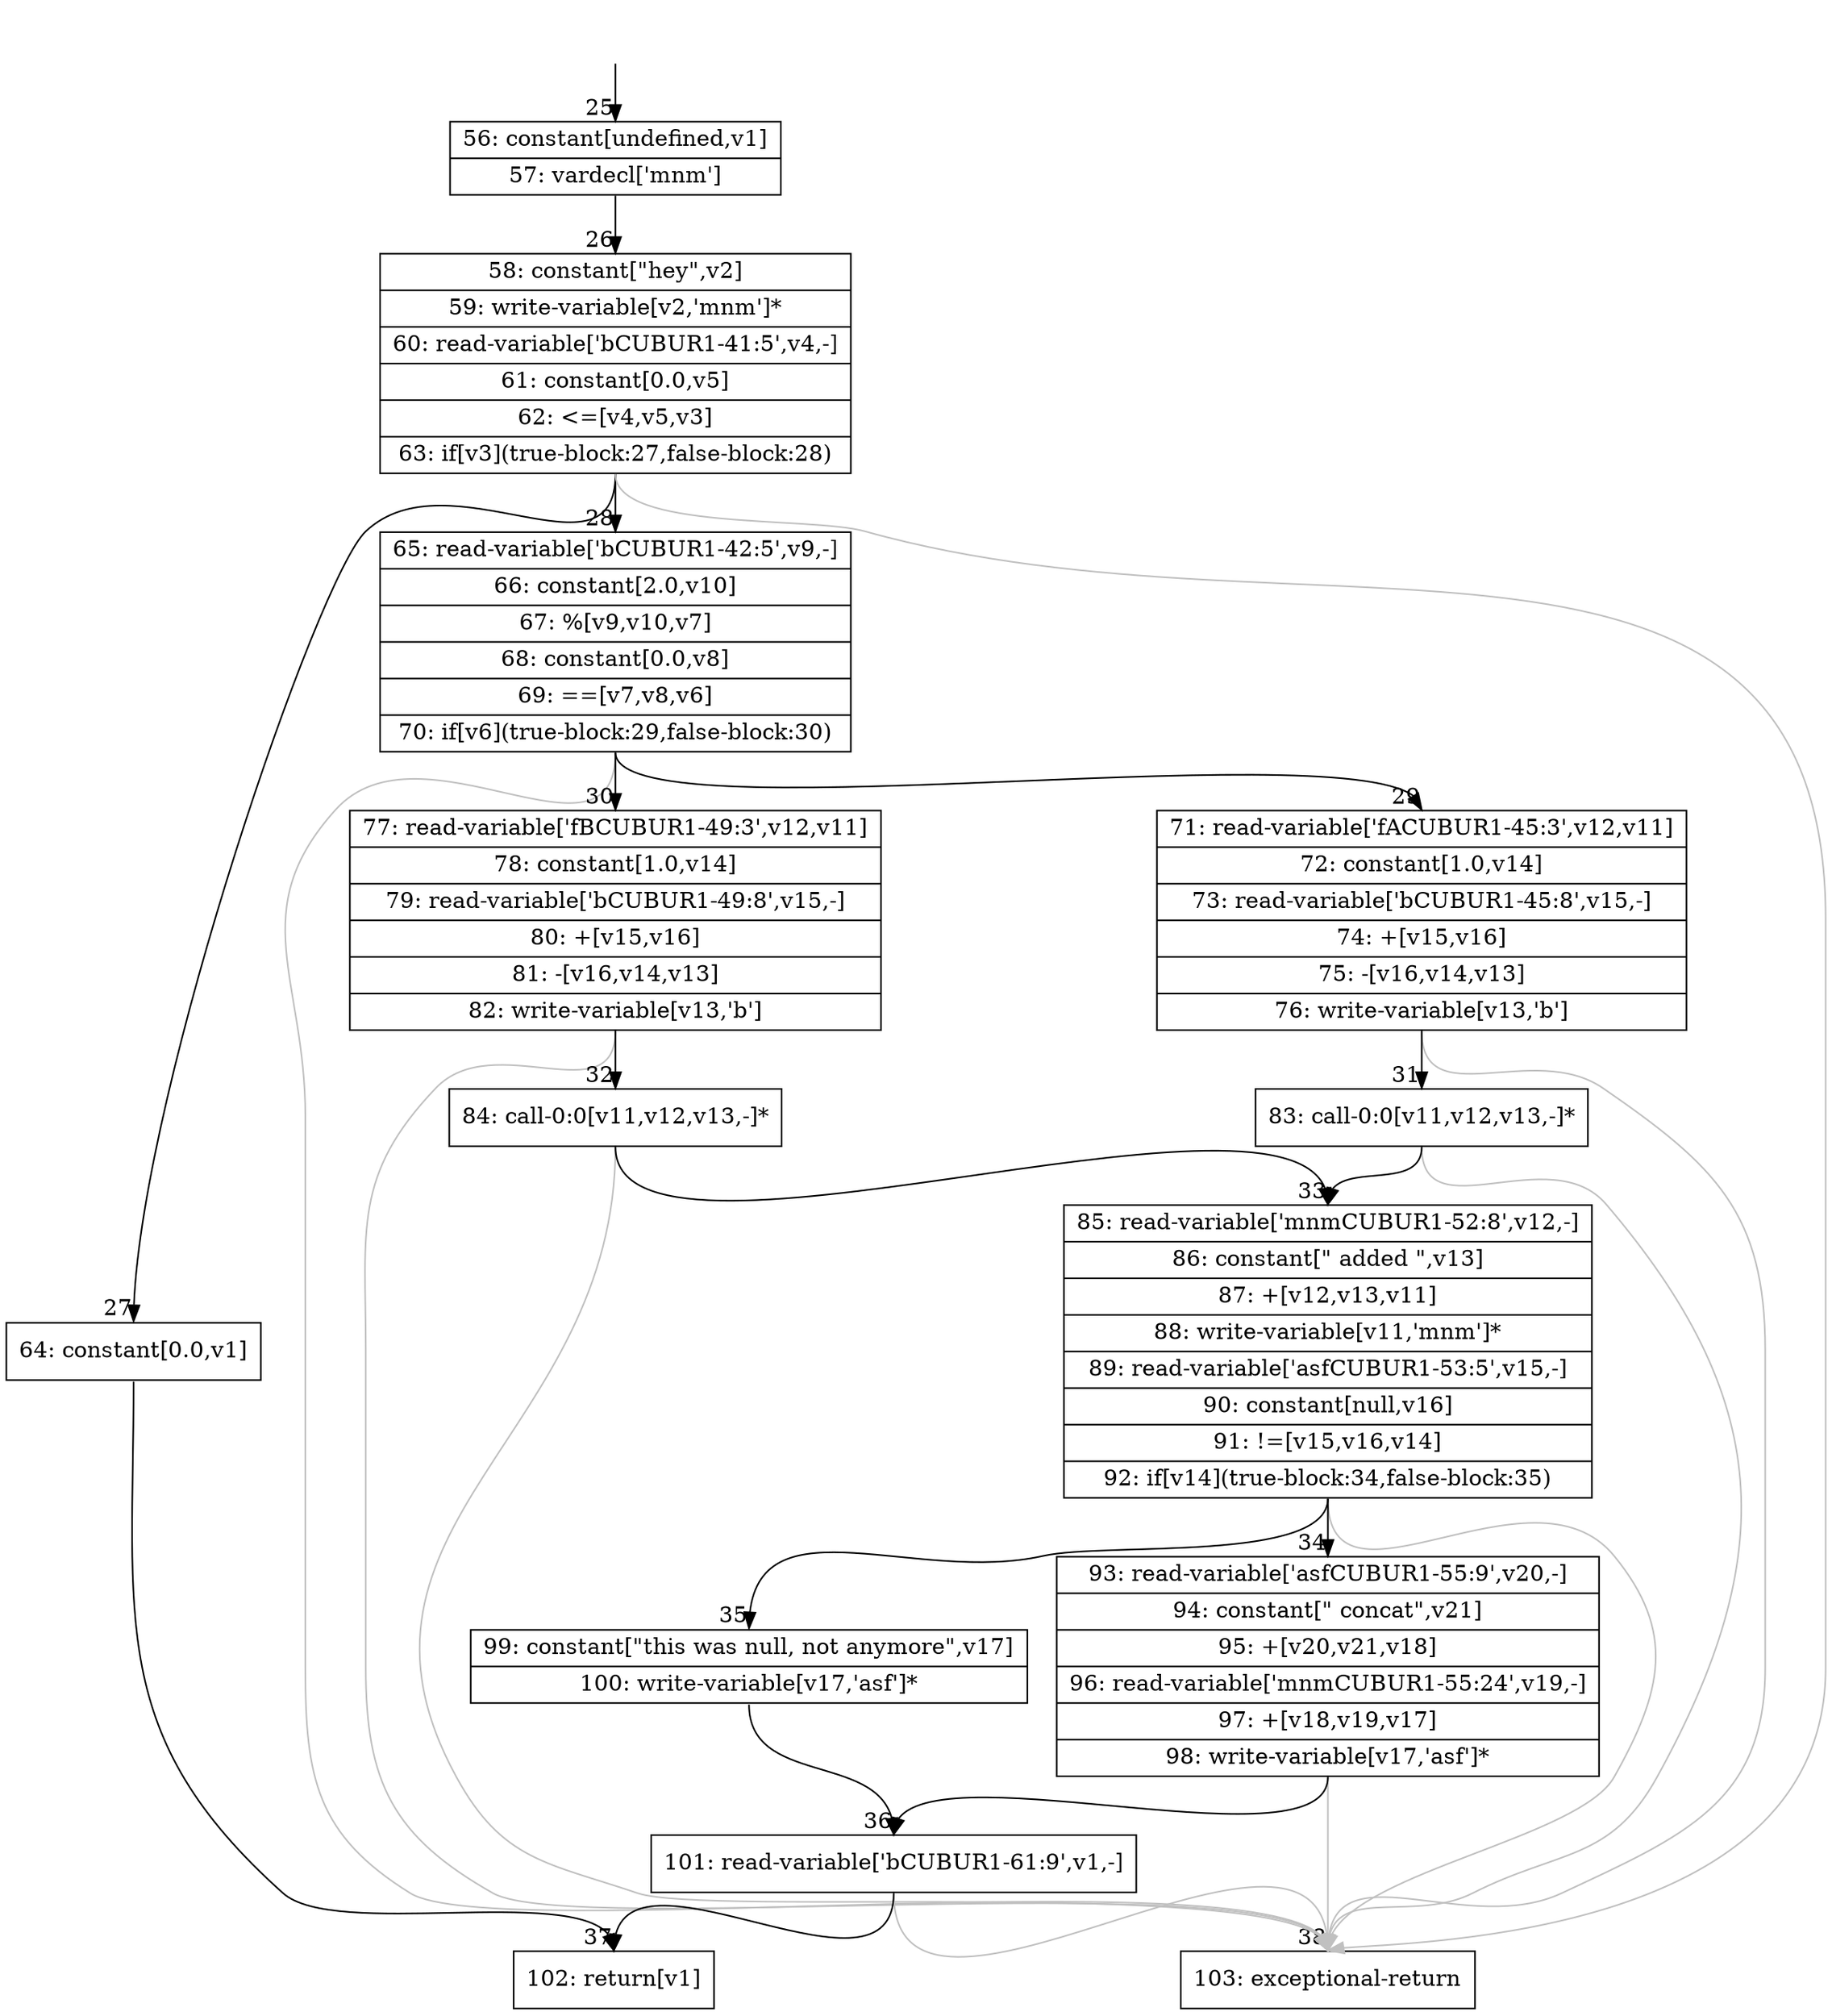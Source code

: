 digraph {
rankdir="TD"
BB_entry3[shape=none,label=""];
BB_entry3 -> BB25 [tailport=s, headport=n, headlabel="    25"]
BB25 [shape=record label="{56: constant[undefined,v1]|57: vardecl['mnm']}" ] 
BB25 -> BB26 [tailport=s, headport=n, headlabel="      26"]
BB26 [shape=record label="{58: constant[\"hey\",v2]|59: write-variable[v2,'mnm']*|60: read-variable['bCUBUR1-41:5',v4,-]|61: constant[0.0,v5]|62: \<=[v4,v5,v3]|63: if[v3](true-block:27,false-block:28)}" ] 
BB26 -> BB27 [tailport=s, headport=n, headlabel="      27"]
BB26 -> BB28 [tailport=s, headport=n, headlabel="      28"]
BB26 -> BB38 [tailport=s, headport=n, color=gray, headlabel="      38"]
BB27 [shape=record label="{64: constant[0.0,v1]}" ] 
BB27 -> BB37 [tailport=s, headport=n, headlabel="      37"]
BB28 [shape=record label="{65: read-variable['bCUBUR1-42:5',v9,-]|66: constant[2.0,v10]|67: %[v9,v10,v7]|68: constant[0.0,v8]|69: ==[v7,v8,v6]|70: if[v6](true-block:29,false-block:30)}" ] 
BB28 -> BB29 [tailport=s, headport=n, headlabel="      29"]
BB28 -> BB30 [tailport=s, headport=n, headlabel="      30"]
BB28 -> BB38 [tailport=s, headport=n, color=gray]
BB29 [shape=record label="{71: read-variable['fACUBUR1-45:3',v12,v11]|72: constant[1.0,v14]|73: read-variable['bCUBUR1-45:8',v15,-]|74: +[v15,v16]|75: -[v16,v14,v13]|76: write-variable[v13,'b']}" ] 
BB29 -> BB31 [tailport=s, headport=n, headlabel="      31"]
BB29 -> BB38 [tailport=s, headport=n, color=gray]
BB30 [shape=record label="{77: read-variable['fBCUBUR1-49:3',v12,v11]|78: constant[1.0,v14]|79: read-variable['bCUBUR1-49:8',v15,-]|80: +[v15,v16]|81: -[v16,v14,v13]|82: write-variable[v13,'b']}" ] 
BB30 -> BB32 [tailport=s, headport=n, headlabel="      32"]
BB30 -> BB38 [tailport=s, headport=n, color=gray]
BB31 [shape=record label="{83: call-0:0[v11,v12,v13,-]*}" ] 
BB31 -> BB33 [tailport=s, headport=n, headlabel="      33"]
BB31 -> BB38 [tailport=s, headport=n, color=gray]
BB32 [shape=record label="{84: call-0:0[v11,v12,v13,-]*}" ] 
BB32 -> BB33 [tailport=s, headport=n]
BB32 -> BB38 [tailport=s, headport=n, color=gray]
BB33 [shape=record label="{85: read-variable['mnmCUBUR1-52:8',v12,-]|86: constant[\" added \",v13]|87: +[v12,v13,v11]|88: write-variable[v11,'mnm']*|89: read-variable['asfCUBUR1-53:5',v15,-]|90: constant[null,v16]|91: !=[v15,v16,v14]|92: if[v14](true-block:34,false-block:35)}" ] 
BB33 -> BB34 [tailport=s, headport=n, headlabel="      34"]
BB33 -> BB35 [tailport=s, headport=n, headlabel="      35"]
BB33 -> BB38 [tailport=s, headport=n, color=gray]
BB34 [shape=record label="{93: read-variable['asfCUBUR1-55:9',v20,-]|94: constant[\" concat\",v21]|95: +[v20,v21,v18]|96: read-variable['mnmCUBUR1-55:24',v19,-]|97: +[v18,v19,v17]|98: write-variable[v17,'asf']*}" ] 
BB34 -> BB36 [tailport=s, headport=n, headlabel="      36"]
BB34 -> BB38 [tailport=s, headport=n, color=gray]
BB35 [shape=record label="{99: constant[\"this was null, not anymore\",v17]|100: write-variable[v17,'asf']*}" ] 
BB35 -> BB36 [tailport=s, headport=n]
BB36 [shape=record label="{101: read-variable['bCUBUR1-61:9',v1,-]}" ] 
BB36 -> BB37 [tailport=s, headport=n]
BB36 -> BB38 [tailport=s, headport=n, color=gray]
BB37 [shape=record label="{102: return[v1]}" ] 
BB38 [shape=record label="{103: exceptional-return}" ] 
}
